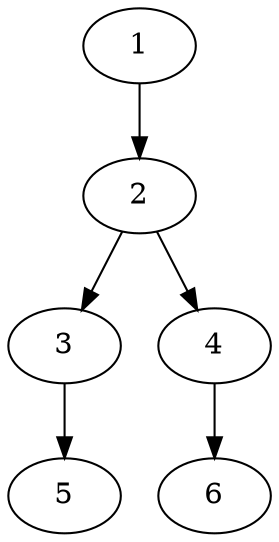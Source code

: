 strict digraph "Example MultiSwitch Configuration" {
1 [pos="[0, 0]", task=0, taskname="Task 0", worker=0, workerspeed=1, cost=0, switch=0, flows="{'flow': [{'flowid': 0, 'flowname': 'Flow 0', 'flowrate': 10, 'flowrateSLO': 0.4, 'flowdelaySLO': 5}, {'flowid': 1, 'flowname': 'Flow 1', 'flowrate': 12, 'flowrateSLO': 0.1, 'flowdelaySLO': 11}]}"];
2 [pos="[2, 0]", task=0, taskname="Task 0", worker=0, workerspeed=1, cost=0, switch=0, flows="{'flow': [{'flowid': 0, 'flowname': 'Flow 0', 'flowrate': 10, 'flowrateSLO': 0.4, 'flowdelaySLO': 5}, {'flowid': 1, 'flowname': 'Flow 1', 'flowrate': 12, 'flowrateSLO': 0.1, 'flowdelaySLO': 11}]}"];
3 [pos="[4, 2]", task=1, taskname="Task 1", worker=0, workerspeed=1, cost=1, switch=0, flows="{'flow': {'flowid': 0, 'flowname': 'Flow 0', 'flowrate': 10, 'flowrateSLO': 0.4, 'flowdelaySLO': 5}}"];
4 [pos="[0, 0]", task=2, taskname="Task 2", worker=0, workerspeed=1, cost=1, switch=0, flows="{'flow': {'flowid': 1, 'flowname': 'Flow 1', 'flowrate': 12, 'flowrateSLO': 0.1, 'flowdelaySLO': 11}}"];
5 [pos="[4, 2]", task=3, taskname="Task 3", worker=0, workerspeed=1, cost=1, switch=1, flows="{'flow': {'flowid': 0, 'flowname': 'Flow 0', 'flowrate': 10, 'flowrateSLO': 0.4, 'flowdelaySLO': 5}}"];
6 [pos="[0, 0]", task=4, taskname="Task 4", worker=0, workerspeed=1, cost=1, switch=1, flows="{'flow': {'flowid': 1, 'flowname': 'Flow 1', 'flowrate': 12, 'flowrateSLO': 0.1, 'flowdelaySLO': 11}}"];
1 -> 2;
2 -> 3;
2 -> 4;
3 -> 5;
4 -> 6;
}
